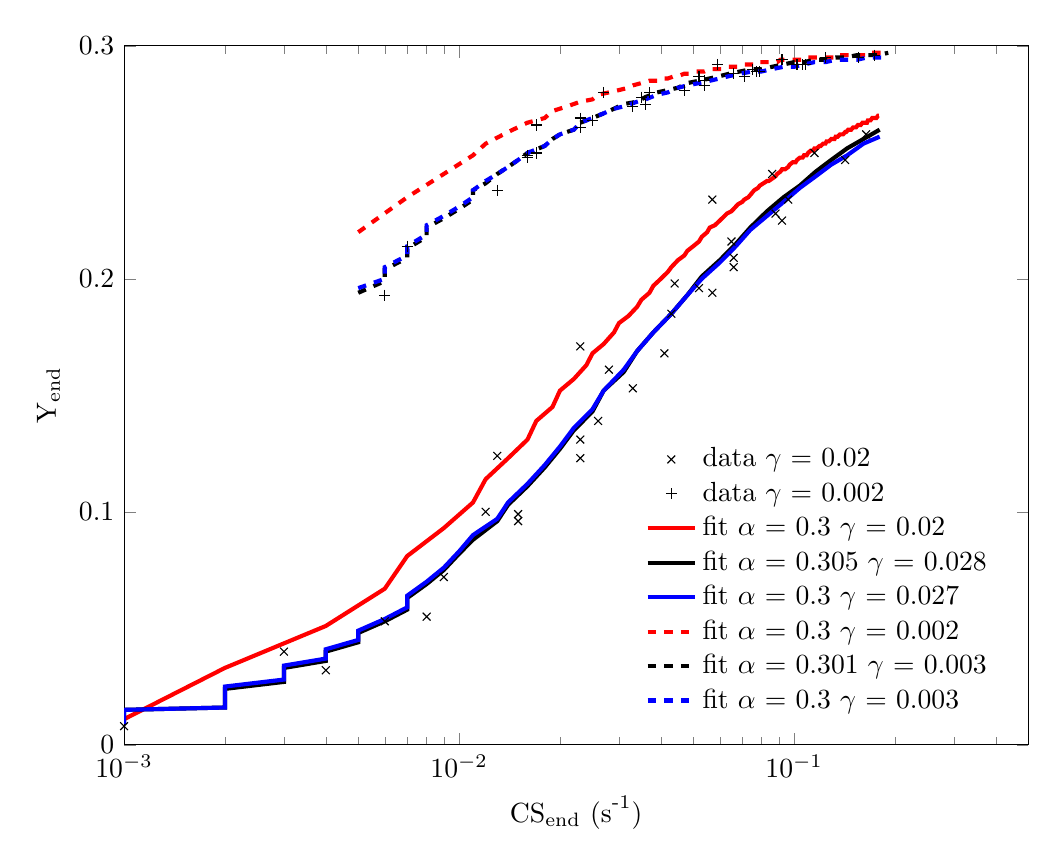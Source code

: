 % This file was created by matlab2tikz v0.3.2.
% Copyright (c) 2008--2013, Nico Schlömer <nico.schloemer@gmail.com>
% All rights reserved.
% 
% 
% 
\begin{tikzpicture}

\begin{semilogxaxis}[%
width=4.521in,
height=3.495in,
scale only axis,
xmin=0.001, xmax=0.5,
xminorticks=true,
xlabel={$\text{CS}_{\text{end}}\text{ (s}^{\text{-1}}\text{)}$},
ymin=0, ymax=0.3,
ytick={0,0.1,0.2,0.3},
ylabel={$\text{Y}_{\text{end}}$},
legend style={at={(0.97,0.03)},anchor=south east,fill=none,draw=none,legend cell align=left}
]
\addplot [
color=black,
only marks,
mark=x,
mark options={solid}
]
table{
0.001 0.008
};
\addlegendentry{$\text{data }\gamma\text{ = 0.02}$};

\addplot [
color=black,
only marks,
mark=+,
mark options={solid}
]
table{
0.006 0.193
};
\addlegendentry{$\text{data }\gamma\text{ = 0.002}$};

\addplot [
color=black,
only marks,
mark=x,
mark options={solid},
forget plot
]
table{
0.008 0.055
};
\addplot [
color=black,
only marks,
mark=+,
mark options={solid},
forget plot
]
table{
0.017 0.254
};
\addplot [
color=black,
only marks,
mark=x,
mark options={solid},
forget plot
]
table{
0.015 0.096
};
\addplot [
color=black,
only marks,
mark=+,
mark options={solid},
forget plot
]
table{
0.025 0.268
};
\addplot [
color=black,
only marks,
mark=x,
mark options={solid},
forget plot
]
table{
0.026 0.139
};
\addplot [
color=black,
only marks,
mark=+,
mark options={solid},
forget plot
]
table{
0.035 0.278
};
\addplot [
color=black,
only marks,
mark=x,
mark options={solid},
forget plot
]
table{
0.004 0.032
};
\addplot [
color=black,
only marks,
mark=+,
mark options={solid},
forget plot
]
table{
0.013 0.238
};
\addplot [
color=black,
only marks,
mark=x,
mark options={solid},
forget plot
]
table{
0.023 0.123
};
\addplot [
color=black,
only marks,
mark=+,
mark options={solid},
forget plot
]
table{
0.036 0.275
};
\addplot [
color=black,
only marks,
mark=x,
mark options={solid},
forget plot
]
table{
0.041 0.168
};
\addplot [
color=black,
only marks,
mark=+,
mark options={solid},
forget plot
]
table{
0.054 0.283
};
\addplot [
color=black,
only marks,
mark=x,
mark options={solid},
forget plot
]
table{
0.066 0.205
};
\addplot [
color=black,
only marks,
mark=+,
mark options={solid},
forget plot
]
table{
0.079 0.289
};
\addplot [
color=black,
only marks,
mark=x,
mark options={solid},
forget plot
]
table{
0.006 0.053
};
\addplot [
color=black,
only marks,
mark=+,
mark options={solid},
forget plot
]
table{
0.016 0.252
};
\addplot [
color=black,
only marks,
mark=x,
mark options={solid},
forget plot
]
table{
0.033 0.153
};
\addplot [
color=black,
only marks,
mark=+,
mark options={solid},
forget plot
]
table{
0.047 0.281
};
\addplot [
color=black,
only marks,
mark=x,
mark options={solid},
forget plot
]
table{
0.057 0.194
};
\addplot [
color=black,
only marks,
mark=+,
mark options={solid},
forget plot
]
table{
0.071 0.287
};
\addplot [
color=black,
only marks,
mark=x,
mark options={solid},
forget plot
]
table{
0.092 0.225
};
\addplot [
color=black,
only marks,
mark=+,
mark options={solid},
forget plot
]
table{
0.106 0.292
};
\addplot [
color=black,
only marks,
mark=x,
mark options={solid},
forget plot
]
table{
0.012 0.1
};
\addplot [
color=black,
only marks,
mark=+,
mark options={solid},
forget plot
]
table{
0.023 0.269
};
\addplot [
color=black,
only marks,
mark=x,
mark options={solid},
forget plot
]
table{
0.052 0.196
};
\addplot [
color=black,
only marks,
mark=+,
mark options={solid},
forget plot
]
table{
0.066 0.288
};
\addplot [
color=black,
only marks,
mark=x,
mark options={solid},
forget plot
]
table{
0.088 0.228
};
\addplot [
color=black,
only marks,
mark=+,
mark options={solid},
forget plot
]
table{
0.102 0.292
};
\addplot [
color=black,
only marks,
mark=x,
mark options={solid},
forget plot
]
table{
0.142 0.251
};
\addplot [
color=black,
only marks,
mark=+,
mark options={solid},
forget plot
]
table{
0.156 0.295
};
\addplot [
color=black,
only marks,
mark=x,
mark options={solid},
forget plot
]
table{
0.003 0.04
};
\addplot [
color=black,
only marks,
mark=+,
mark options={solid},
forget plot
]
table{
0.007 0.214
};
\addplot [
color=black,
only marks,
mark=x,
mark options={solid},
forget plot
]
table{
0.009 0.072
};
\addplot [
color=black,
only marks,
mark=+,
mark options={solid},
forget plot
]
table{
0.016 0.253
};
\addplot [
color=black,
only marks,
mark=x,
mark options={solid},
forget plot
]
table{
0.015 0.099
};
\addplot [
color=black,
only marks,
mark=+,
mark options={solid},
forget plot
]
table{
0.023 0.265
};
\addplot [
color=black,
only marks,
mark=x,
mark options={solid},
forget plot
]
table{
0.023 0.131
};
\addplot [
color=black,
only marks,
mark=+,
mark options={solid},
forget plot
]
table{
0.033 0.274
};
\addplot [
color=black,
only marks,
mark=x,
mark options={solid},
forget plot
]
table{
0.013 0.124
};
\addplot [
color=black,
only marks,
mark=+,
mark options={solid},
forget plot
]
table{
0.017 0.266
};
\addplot [
color=black,
only marks,
mark=x,
mark options={solid},
forget plot
]
table{
0.028 0.161
};
\addplot [
color=black,
only marks,
mark=+,
mark options={solid},
forget plot
]
table{
0.037 0.28
};
\addplot [
color=black,
only marks,
mark=x,
mark options={solid},
forget plot
]
table{
0.043 0.185
};
\addplot [
color=black,
only marks,
mark=+,
mark options={solid},
forget plot
]
table{
0.054 0.285
};
\addplot [
color=black,
only marks,
mark=x,
mark options={solid},
forget plot
]
table{
0.066 0.209
};
\addplot [
color=black,
only marks,
mark=+,
mark options={solid},
forget plot
]
table{
0.077 0.289
};
\addplot [
color=black,
only marks,
mark=x,
mark options={solid},
forget plot
]
table{
0.023 0.171
};
\addplot [
color=black,
only marks,
mark=+,
mark options={solid},
forget plot
]
table{
0.027 0.28
};
\addplot [
color=black,
only marks,
mark=x,
mark options={solid},
forget plot
]
table{
0.044 0.198
};
\addplot [
color=black,
only marks,
mark=+,
mark options={solid},
forget plot
]
table{
0.052 0.287
};
\addplot [
color=black,
only marks,
mark=x,
mark options={solid},
forget plot
]
table{
0.065 0.216
};
\addplot [
color=black,
only marks,
mark=+,
mark options={solid},
forget plot
]
table{
0.075 0.29
};
\addplot [
color=black,
only marks,
mark=x,
mark options={solid},
forget plot
]
table{
0.096 0.234
};
\addplot [
color=black,
only marks,
mark=+,
mark options={solid},
forget plot
]
table{
0.108 0.292
};
\addplot [
color=black,
only marks,
mark=x,
mark options={solid},
forget plot
]
table{
0.057 0.234
};
\addplot [
color=black,
only marks,
mark=+,
mark options={solid},
forget plot
]
table{
0.059 0.292
};
\addplot [
color=black,
only marks,
mark=x,
mark options={solid},
forget plot
]
table{
0.086 0.245
};
\addplot [
color=black,
only marks,
mark=+,
mark options={solid},
forget plot
]
table{
0.092 0.294
};
\addplot [
color=black,
only marks,
mark=x,
mark options={solid},
forget plot
]
table{
0.115 0.254
};
\addplot [
color=black,
only marks,
mark=+,
mark options={solid},
forget plot
]
table{
0.124 0.295
};
\addplot [
color=black,
only marks,
mark=x,
mark options={solid},
forget plot
]
table{
0.164 0.262
};
\addplot [
color=black,
only marks,
mark=+,
mark options={solid},
forget plot
]
table{
0.174 0.296
};
\addplot [
color=red,
solid,
line width=1.5pt
]
table{
0.001 0.011
0.002 0.033
0.004 0.051
0.006 0.067
0.007 0.081
0.009 0.093
0.011 0.104
0.012 0.114
0.014 0.123
0.016 0.131
0.017 0.139
0.019 0.145
0.02 0.152
0.022 0.157
0.024 0.163
0.025 0.168
0.027 0.172
0.029 0.177
0.03 0.181
0.032 0.184
0.034 0.188
0.035 0.191
0.037 0.194
0.038 0.197
0.04 0.2
0.042 0.203
0.043 0.205
0.045 0.208
0.047 0.21
0.048 0.212
0.05 0.214
0.052 0.216
0.053 0.218
0.055 0.22
0.056 0.222
0.058 0.223
0.06 0.225
0.061 0.226
0.063 0.228
0.065 0.229
0.066 0.23
0.068 0.232
0.07 0.233
0.071 0.234
0.073 0.235
0.074 0.236
0.076 0.238
0.078 0.239
0.079 0.24
0.081 0.241
0.083 0.242
0.084 0.242
0.086 0.243
0.088 0.244
0.089 0.245
0.091 0.246
0.092 0.247
0.094 0.247
0.096 0.248
0.097 0.249
0.099 0.25
0.101 0.25
0.102 0.251
0.104 0.252
0.106 0.252
0.107 0.253
0.109 0.253
0.11 0.254
0.112 0.255
0.114 0.255
0.115 0.256
0.117 0.256
0.119 0.257
0.12 0.257
0.122 0.258
0.124 0.258
0.125 0.259
0.127 0.259
0.129 0.26
0.13 0.26
0.132 0.26
0.133 0.261
0.135 0.261
0.137 0.262
0.138 0.262
0.14 0.262
0.142 0.263
0.143 0.263
0.145 0.264
0.147 0.264
0.148 0.264
0.15 0.265
0.151 0.265
0.153 0.265
0.155 0.266
0.156 0.266
0.158 0.266
0.16 0.267
0.161 0.267
0.163 0.267
0.165 0.267
0.166 0.268
0.168 0.268
0.169 0.268
0.171 0.269
0.173 0.269
0.174 0.269
0.176 0.269
0.178 0.27
0.179 0.27
};
\addlegendentry{$\text{fit }\alpha\text{ = 0.3     }\gamma\text{ = 0.02}$};

\addplot [
color=black,
solid,
line width=1.5pt
]
table{
0.001 0.009
0.001 0.009
0.001 0.011
0.001 0.012
0.001 0.013
0.001 0.015
0.002 0.016
0.002 0.018
0.002 0.02
0.002 0.022
0.002 0.024
0.003 0.027
0.003 0.03
0.003 0.033
0.004 0.036
0.004 0.04
0.005 0.044
0.005 0.048
0.006 0.053
0.007 0.058
0.007 0.063
0.008 0.069
0.009 0.075
0.01 0.082
0.011 0.088
0.013 0.096
0.014 0.103
0.016 0.111
0.018 0.119
0.02 0.127
0.022 0.135
0.025 0.143
0.027 0.152
0.031 0.16
0.034 0.169
0.038 0.177
0.043 0.185
0.048 0.193
0.053 0.201
0.06 0.208
0.067 0.215
0.074 0.222
0.083 0.229
0.093 0.235
0.104 0.24
0.116 0.246
0.129 0.251
0.144 0.256
0.161 0.26
0.18 0.264
};
\addlegendentry{$\text{fit }\alpha\text{ = 0.305 }\gamma\text{ = 0.028}$};

\addplot [
color=blue,
solid,
line width=1.5pt
]
table{
0.001 0.009
0.001 0.01
0.001 0.011
0.001 0.012
0.001 0.013
0.001 0.015
0.002 0.016
0.002 0.018
0.002 0.02
0.002 0.022
0.002 0.025
0.003 0.028
0.003 0.03
0.003 0.034
0.004 0.037
0.004 0.041
0.005 0.045
0.005 0.049
0.006 0.054
0.007 0.059
0.007 0.064
0.008 0.07
0.009 0.076
0.01 0.083
0.011 0.09
0.013 0.097
0.014 0.104
0.016 0.112
0.018 0.12
0.02 0.128
0.022 0.136
0.025 0.144
0.027 0.152
0.031 0.161
0.034 0.169
0.038 0.177
0.043 0.185
0.048 0.193
0.053 0.2
0.06 0.207
0.067 0.214
0.074 0.221
0.083 0.227
0.093 0.233
0.104 0.239
0.116 0.244
0.129 0.249
0.144 0.253
0.161 0.258
0.18 0.261
};
\addlegendentry{$\text{fit }\alpha\text{ =      0.3 }\gamma\text{ = 0.027}$};

\addplot [
color=red,
dashed,
line width=1.5pt
]
table{
0.005 0.22
0.007 0.235
0.009 0.245
0.011 0.253
0.012 0.258
0.014 0.263
0.016 0.267
0.018 0.269
0.019 0.272
0.021 0.274
0.023 0.276
0.025 0.277
0.026 0.279
0.028 0.28
0.03 0.281
0.032 0.282
0.033 0.283
0.035 0.284
0.037 0.285
0.039 0.285
0.04 0.286
0.042 0.286
0.044 0.287
0.045 0.287
0.047 0.288
0.049 0.288
0.051 0.289
0.052 0.289
0.054 0.289
0.056 0.29
0.058 0.29
0.059 0.29
0.061 0.29
0.063 0.291
0.065 0.291
0.066 0.291
0.068 0.291
0.07 0.292
0.072 0.292
0.073 0.292
0.075 0.292
0.077 0.292
0.078 0.293
0.08 0.293
0.082 0.293
0.084 0.293
0.085 0.293
0.087 0.293
0.089 0.293
0.091 0.294
0.092 0.294
0.094 0.294
0.096 0.294
0.098 0.294
0.099 0.294
0.101 0.294
0.103 0.294
0.105 0.294
0.106 0.294
0.108 0.295
0.11 0.295
0.111 0.295
0.113 0.295
0.115 0.295
0.117 0.295
0.118 0.295
0.12 0.295
0.122 0.295
0.124 0.295
0.125 0.295
0.127 0.295
0.129 0.295
0.131 0.295
0.132 0.296
0.134 0.296
0.136 0.296
0.138 0.296
0.139 0.296
0.141 0.296
0.143 0.296
0.145 0.296
0.146 0.296
0.148 0.296
0.15 0.296
0.151 0.296
0.153 0.296
0.155 0.296
0.157 0.296
0.158 0.296
0.16 0.296
0.162 0.296
0.164 0.296
0.165 0.296
0.167 0.296
0.169 0.296
0.171 0.297
0.172 0.297
0.174 0.297
0.176 0.297
0.178 0.297
0.179 0.297
0.181 0.297
0.183 0.297
0.184 0.297
0.186 0.297
0.188 0.297
0.19 0.297
};
\addlegendentry{$\text{fit }\alpha\text{ = 0.3     }\gamma\text{ = 0.002}$};

\addplot [
color=black,
dashed,
line width=1.5pt
]
table{
0.005 0.194
0.006 0.199
0.006 0.204
0.007 0.209
0.007 0.213
0.008 0.218
0.008 0.222
0.009 0.226
0.01 0.23
0.011 0.234
0.011 0.238
0.012 0.241
0.013 0.245
0.014 0.248
0.015 0.251
0.016 0.254
0.018 0.257
0.019 0.26
0.02 0.262
0.022 0.264
0.023 0.267
0.025 0.269
0.027 0.271
0.029 0.273
0.031 0.275
0.034 0.276
0.036 0.278
0.039 0.28
0.042 0.281
0.045 0.282
0.048 0.284
0.052 0.285
0.056 0.286
0.06 0.287
0.064 0.288
0.069 0.289
0.075 0.29
0.08 0.29
0.086 0.291
0.093 0.292
0.1 0.293
0.107 0.293
0.115 0.294
0.124 0.294
0.133 0.295
0.143 0.295
0.154 0.296
0.165 0.296
0.178 0.296
0.191 0.297
};
\addlegendentry{$\text{fit }\alpha\text{ = 0.301 }\gamma\text{ = 0.003}$};

\addplot [
color=blue,
dashed,
line width=1.5pt
]
table{
0.005 0.196
0.006 0.2
0.006 0.205
0.007 0.21
0.007 0.214
0.008 0.219
0.008 0.223
0.009 0.227
0.01 0.231
0.011 0.235
0.011 0.238
0.012 0.242
0.013 0.245
0.014 0.248
0.015 0.251
0.016 0.254
0.018 0.257
0.019 0.26
0.02 0.262
0.022 0.264
0.023 0.267
0.025 0.269
0.027 0.271
0.029 0.273
0.031 0.274
0.034 0.276
0.036 0.277
0.039 0.279
0.042 0.28
0.045 0.282
0.048 0.283
0.052 0.284
0.056 0.285
0.06 0.286
0.064 0.287
0.069 0.288
0.075 0.289
0.08 0.289
0.086 0.29
0.093 0.291
0.1 0.291
0.107 0.292
0.115 0.293
0.124 0.293
0.133 0.294
0.143 0.294
0.154 0.294
0.165 0.295
0.178 0.295
0.191 0.295
};
\addlegendentry{$\text{fit }\alpha\text{ =      0.3 }\gamma\text{ = 0.003}$};

\end{semilogxaxis}
\end{tikzpicture}%